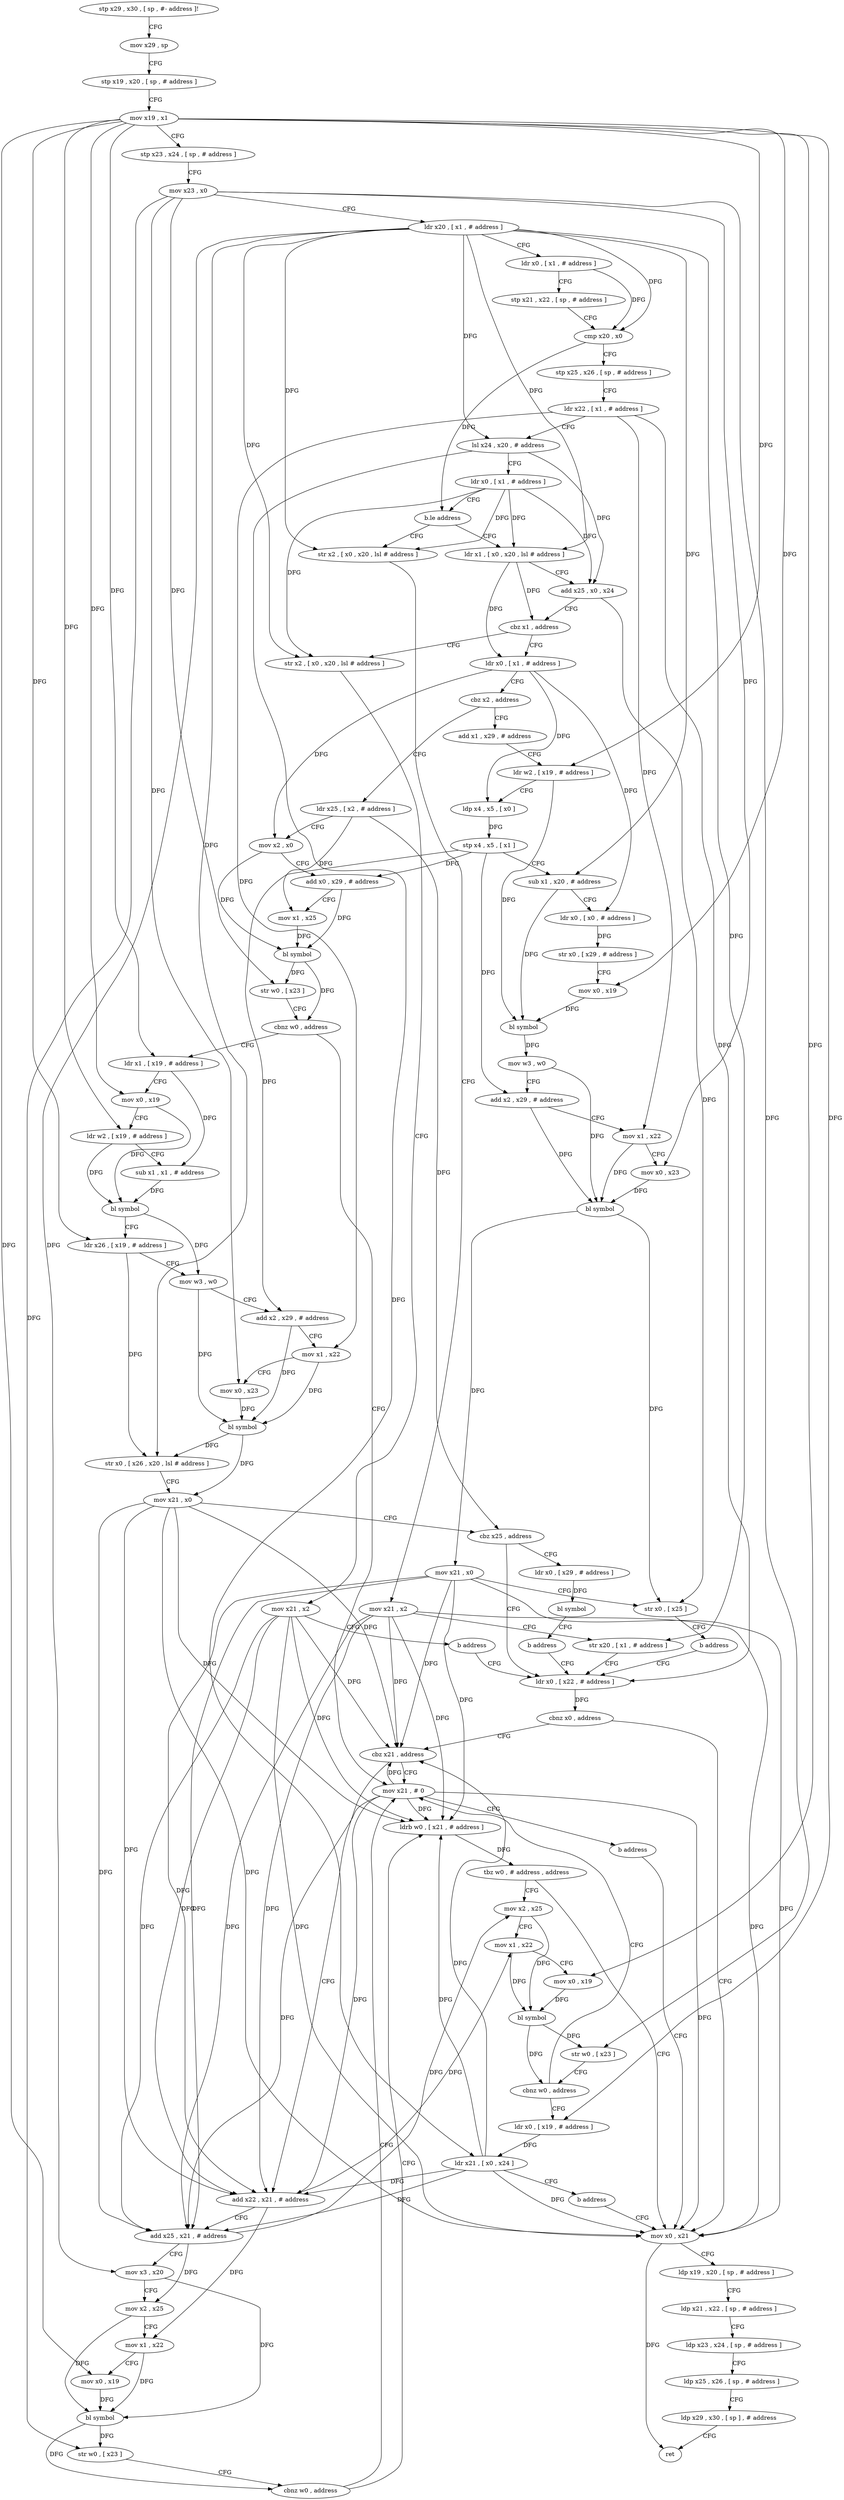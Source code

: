 digraph "func" {
"4392000" [label = "stp x29 , x30 , [ sp , #- address ]!" ]
"4392004" [label = "mov x29 , sp" ]
"4392008" [label = "stp x19 , x20 , [ sp , # address ]" ]
"4392012" [label = "mov x19 , x1" ]
"4392016" [label = "stp x23 , x24 , [ sp , # address ]" ]
"4392020" [label = "mov x23 , x0" ]
"4392024" [label = "ldr x20 , [ x1 , # address ]" ]
"4392028" [label = "ldr x0 , [ x1 , # address ]" ]
"4392032" [label = "stp x21 , x22 , [ sp , # address ]" ]
"4392036" [label = "cmp x20 , x0" ]
"4392040" [label = "stp x25 , x26 , [ sp , # address ]" ]
"4392044" [label = "ldr x22 , [ x1 , # address ]" ]
"4392048" [label = "lsl x24 , x20 , # address" ]
"4392052" [label = "ldr x0 , [ x1 , # address ]" ]
"4392056" [label = "b.le address" ]
"4392112" [label = "ldr x1 , [ x0 , x20 , lsl # address ]" ]
"4392060" [label = "str x2 , [ x0 , x20 , lsl # address ]" ]
"4392116" [label = "add x25 , x0 , x24" ]
"4392120" [label = "cbz x1 , address" ]
"4392232" [label = "str x2 , [ x0 , x20 , lsl # address ]" ]
"4392124" [label = "ldr x0 , [ x1 , # address ]" ]
"4392064" [label = "mov x21 , x2" ]
"4392068" [label = "str x20 , [ x1 , # address ]" ]
"4392072" [label = "ldr x0 , [ x22 , # address ]" ]
"4392236" [label = "mov x21 , x2" ]
"4392240" [label = "b address" ]
"4392128" [label = "cbz x2 , address" ]
"4392248" [label = "add x1 , x29 , # address" ]
"4392132" [label = "ldr x25 , [ x2 , # address ]" ]
"4392320" [label = "cbz x21 , address" ]
"4392408" [label = "mov x21 , # 0" ]
"4392324" [label = "add x22 , x21 , # address" ]
"4392080" [label = "mov x0 , x21" ]
"4392084" [label = "ldp x19 , x20 , [ sp , # address ]" ]
"4392088" [label = "ldp x21 , x22 , [ sp , # address ]" ]
"4392092" [label = "ldp x23 , x24 , [ sp , # address ]" ]
"4392096" [label = "ldp x25 , x26 , [ sp , # address ]" ]
"4392100" [label = "ldp x29 , x30 , [ sp ] , # address" ]
"4392104" [label = "ret" ]
"4392076" [label = "cbnz x0 , address" ]
"4392252" [label = "ldr w2 , [ x19 , # address ]" ]
"4392256" [label = "ldp x4 , x5 , [ x0 ]" ]
"4392260" [label = "stp x4 , x5 , [ x1 ]" ]
"4392264" [label = "sub x1 , x20 , # address" ]
"4392268" [label = "ldr x0 , [ x0 , # address ]" ]
"4392272" [label = "str x0 , [ x29 , # address ]" ]
"4392276" [label = "mov x0 , x19" ]
"4392280" [label = "bl symbol" ]
"4392284" [label = "mov w3 , w0" ]
"4392288" [label = "add x2 , x29 , # address" ]
"4392292" [label = "mov x1 , x22" ]
"4392296" [label = "mov x0 , x23" ]
"4392300" [label = "bl symbol" ]
"4392304" [label = "mov x21 , x0" ]
"4392308" [label = "str x0 , [ x25 ]" ]
"4392312" [label = "b address" ]
"4392136" [label = "mov x2 , x0" ]
"4392140" [label = "add x0 , x29 , # address" ]
"4392144" [label = "mov x1 , x25" ]
"4392148" [label = "bl symbol" ]
"4392152" [label = "str w0 , [ x23 ]" ]
"4392156" [label = "cbnz w0 , address" ]
"4392160" [label = "ldr x1 , [ x19 , # address ]" ]
"4392412" [label = "b address" ]
"4392328" [label = "add x25 , x21 , # address" ]
"4392332" [label = "mov x3 , x20" ]
"4392336" [label = "mov x2 , x25" ]
"4392340" [label = "mov x1 , x22" ]
"4392344" [label = "mov x0 , x19" ]
"4392348" [label = "bl symbol" ]
"4392352" [label = "str w0 , [ x23 ]" ]
"4392356" [label = "cbnz w0 , address" ]
"4392360" [label = "ldrb w0 , [ x21 , # address ]" ]
"4392164" [label = "mov x0 , x19" ]
"4392168" [label = "ldr w2 , [ x19 , # address ]" ]
"4392172" [label = "sub x1 , x1 , # address" ]
"4392176" [label = "bl symbol" ]
"4392180" [label = "ldr x26 , [ x19 , # address ]" ]
"4392184" [label = "mov w3 , w0" ]
"4392188" [label = "add x2 , x29 , # address" ]
"4392192" [label = "mov x1 , x22" ]
"4392196" [label = "mov x0 , x23" ]
"4392200" [label = "bl symbol" ]
"4392204" [label = "str x0 , [ x26 , x20 , lsl # address ]" ]
"4392208" [label = "mov x21 , x0" ]
"4392212" [label = "cbz x25 , address" ]
"4392216" [label = "ldr x0 , [ x29 , # address ]" ]
"4392364" [label = "tbz w0 , # address , address" ]
"4392368" [label = "mov x2 , x25" ]
"4392220" [label = "bl symbol" ]
"4392224" [label = "b address" ]
"4392372" [label = "mov x1 , x22" ]
"4392376" [label = "mov x0 , x19" ]
"4392380" [label = "bl symbol" ]
"4392384" [label = "str w0 , [ x23 ]" ]
"4392388" [label = "cbnz w0 , address" ]
"4392392" [label = "ldr x0 , [ x19 , # address ]" ]
"4392396" [label = "ldr x21 , [ x0 , x24 ]" ]
"4392400" [label = "b address" ]
"4392000" -> "4392004" [ label = "CFG" ]
"4392004" -> "4392008" [ label = "CFG" ]
"4392008" -> "4392012" [ label = "CFG" ]
"4392012" -> "4392016" [ label = "CFG" ]
"4392012" -> "4392252" [ label = "DFG" ]
"4392012" -> "4392276" [ label = "DFG" ]
"4392012" -> "4392160" [ label = "DFG" ]
"4392012" -> "4392164" [ label = "DFG" ]
"4392012" -> "4392168" [ label = "DFG" ]
"4392012" -> "4392180" [ label = "DFG" ]
"4392012" -> "4392344" [ label = "DFG" ]
"4392012" -> "4392376" [ label = "DFG" ]
"4392012" -> "4392392" [ label = "DFG" ]
"4392016" -> "4392020" [ label = "CFG" ]
"4392020" -> "4392024" [ label = "CFG" ]
"4392020" -> "4392296" [ label = "DFG" ]
"4392020" -> "4392152" [ label = "DFG" ]
"4392020" -> "4392196" [ label = "DFG" ]
"4392020" -> "4392352" [ label = "DFG" ]
"4392020" -> "4392384" [ label = "DFG" ]
"4392024" -> "4392028" [ label = "CFG" ]
"4392024" -> "4392036" [ label = "DFG" ]
"4392024" -> "4392048" [ label = "DFG" ]
"4392024" -> "4392112" [ label = "DFG" ]
"4392024" -> "4392060" [ label = "DFG" ]
"4392024" -> "4392068" [ label = "DFG" ]
"4392024" -> "4392232" [ label = "DFG" ]
"4392024" -> "4392264" [ label = "DFG" ]
"4392024" -> "4392204" [ label = "DFG" ]
"4392024" -> "4392332" [ label = "DFG" ]
"4392028" -> "4392032" [ label = "CFG" ]
"4392028" -> "4392036" [ label = "DFG" ]
"4392032" -> "4392036" [ label = "CFG" ]
"4392036" -> "4392040" [ label = "CFG" ]
"4392036" -> "4392056" [ label = "DFG" ]
"4392040" -> "4392044" [ label = "CFG" ]
"4392044" -> "4392048" [ label = "CFG" ]
"4392044" -> "4392072" [ label = "DFG" ]
"4392044" -> "4392292" [ label = "DFG" ]
"4392044" -> "4392192" [ label = "DFG" ]
"4392048" -> "4392052" [ label = "CFG" ]
"4392048" -> "4392116" [ label = "DFG" ]
"4392048" -> "4392396" [ label = "DFG" ]
"4392052" -> "4392056" [ label = "CFG" ]
"4392052" -> "4392112" [ label = "DFG" ]
"4392052" -> "4392116" [ label = "DFG" ]
"4392052" -> "4392060" [ label = "DFG" ]
"4392052" -> "4392232" [ label = "DFG" ]
"4392056" -> "4392112" [ label = "CFG" ]
"4392056" -> "4392060" [ label = "CFG" ]
"4392112" -> "4392116" [ label = "CFG" ]
"4392112" -> "4392120" [ label = "DFG" ]
"4392112" -> "4392124" [ label = "DFG" ]
"4392060" -> "4392064" [ label = "CFG" ]
"4392116" -> "4392120" [ label = "CFG" ]
"4392116" -> "4392308" [ label = "DFG" ]
"4392120" -> "4392232" [ label = "CFG" ]
"4392120" -> "4392124" [ label = "CFG" ]
"4392232" -> "4392236" [ label = "CFG" ]
"4392124" -> "4392128" [ label = "CFG" ]
"4392124" -> "4392256" [ label = "DFG" ]
"4392124" -> "4392268" [ label = "DFG" ]
"4392124" -> "4392136" [ label = "DFG" ]
"4392064" -> "4392068" [ label = "CFG" ]
"4392064" -> "4392320" [ label = "DFG" ]
"4392064" -> "4392080" [ label = "DFG" ]
"4392064" -> "4392324" [ label = "DFG" ]
"4392064" -> "4392328" [ label = "DFG" ]
"4392064" -> "4392360" [ label = "DFG" ]
"4392068" -> "4392072" [ label = "CFG" ]
"4392072" -> "4392076" [ label = "DFG" ]
"4392236" -> "4392240" [ label = "CFG" ]
"4392236" -> "4392320" [ label = "DFG" ]
"4392236" -> "4392080" [ label = "DFG" ]
"4392236" -> "4392324" [ label = "DFG" ]
"4392236" -> "4392328" [ label = "DFG" ]
"4392236" -> "4392360" [ label = "DFG" ]
"4392240" -> "4392072" [ label = "CFG" ]
"4392128" -> "4392248" [ label = "CFG" ]
"4392128" -> "4392132" [ label = "CFG" ]
"4392248" -> "4392252" [ label = "CFG" ]
"4392132" -> "4392136" [ label = "CFG" ]
"4392132" -> "4392144" [ label = "DFG" ]
"4392132" -> "4392212" [ label = "DFG" ]
"4392320" -> "4392408" [ label = "CFG" ]
"4392320" -> "4392324" [ label = "CFG" ]
"4392408" -> "4392412" [ label = "CFG" ]
"4392408" -> "4392320" [ label = "DFG" ]
"4392408" -> "4392080" [ label = "DFG" ]
"4392408" -> "4392324" [ label = "DFG" ]
"4392408" -> "4392328" [ label = "DFG" ]
"4392408" -> "4392360" [ label = "DFG" ]
"4392324" -> "4392328" [ label = "CFG" ]
"4392324" -> "4392340" [ label = "DFG" ]
"4392324" -> "4392372" [ label = "DFG" ]
"4392080" -> "4392084" [ label = "CFG" ]
"4392080" -> "4392104" [ label = "DFG" ]
"4392084" -> "4392088" [ label = "CFG" ]
"4392088" -> "4392092" [ label = "CFG" ]
"4392092" -> "4392096" [ label = "CFG" ]
"4392096" -> "4392100" [ label = "CFG" ]
"4392100" -> "4392104" [ label = "CFG" ]
"4392076" -> "4392320" [ label = "CFG" ]
"4392076" -> "4392080" [ label = "CFG" ]
"4392252" -> "4392256" [ label = "CFG" ]
"4392252" -> "4392280" [ label = "DFG" ]
"4392256" -> "4392260" [ label = "DFG" ]
"4392260" -> "4392264" [ label = "CFG" ]
"4392260" -> "4392288" [ label = "DFG" ]
"4392260" -> "4392140" [ label = "DFG" ]
"4392260" -> "4392188" [ label = "DFG" ]
"4392264" -> "4392268" [ label = "CFG" ]
"4392264" -> "4392280" [ label = "DFG" ]
"4392268" -> "4392272" [ label = "DFG" ]
"4392272" -> "4392276" [ label = "CFG" ]
"4392276" -> "4392280" [ label = "DFG" ]
"4392280" -> "4392284" [ label = "DFG" ]
"4392284" -> "4392288" [ label = "CFG" ]
"4392284" -> "4392300" [ label = "DFG" ]
"4392288" -> "4392292" [ label = "CFG" ]
"4392288" -> "4392300" [ label = "DFG" ]
"4392292" -> "4392296" [ label = "CFG" ]
"4392292" -> "4392300" [ label = "DFG" ]
"4392296" -> "4392300" [ label = "DFG" ]
"4392300" -> "4392304" [ label = "DFG" ]
"4392300" -> "4392308" [ label = "DFG" ]
"4392304" -> "4392308" [ label = "CFG" ]
"4392304" -> "4392320" [ label = "DFG" ]
"4392304" -> "4392080" [ label = "DFG" ]
"4392304" -> "4392324" [ label = "DFG" ]
"4392304" -> "4392328" [ label = "DFG" ]
"4392304" -> "4392360" [ label = "DFG" ]
"4392308" -> "4392312" [ label = "CFG" ]
"4392312" -> "4392072" [ label = "CFG" ]
"4392136" -> "4392140" [ label = "CFG" ]
"4392136" -> "4392148" [ label = "DFG" ]
"4392140" -> "4392144" [ label = "CFG" ]
"4392140" -> "4392148" [ label = "DFG" ]
"4392144" -> "4392148" [ label = "DFG" ]
"4392148" -> "4392152" [ label = "DFG" ]
"4392148" -> "4392156" [ label = "DFG" ]
"4392152" -> "4392156" [ label = "CFG" ]
"4392156" -> "4392408" [ label = "CFG" ]
"4392156" -> "4392160" [ label = "CFG" ]
"4392160" -> "4392164" [ label = "CFG" ]
"4392160" -> "4392172" [ label = "DFG" ]
"4392412" -> "4392080" [ label = "CFG" ]
"4392328" -> "4392332" [ label = "CFG" ]
"4392328" -> "4392336" [ label = "DFG" ]
"4392328" -> "4392368" [ label = "DFG" ]
"4392332" -> "4392336" [ label = "CFG" ]
"4392332" -> "4392348" [ label = "DFG" ]
"4392336" -> "4392340" [ label = "CFG" ]
"4392336" -> "4392348" [ label = "DFG" ]
"4392340" -> "4392344" [ label = "CFG" ]
"4392340" -> "4392348" [ label = "DFG" ]
"4392344" -> "4392348" [ label = "DFG" ]
"4392348" -> "4392352" [ label = "DFG" ]
"4392348" -> "4392356" [ label = "DFG" ]
"4392352" -> "4392356" [ label = "CFG" ]
"4392356" -> "4392408" [ label = "CFG" ]
"4392356" -> "4392360" [ label = "CFG" ]
"4392360" -> "4392364" [ label = "DFG" ]
"4392164" -> "4392168" [ label = "CFG" ]
"4392164" -> "4392176" [ label = "DFG" ]
"4392168" -> "4392172" [ label = "CFG" ]
"4392168" -> "4392176" [ label = "DFG" ]
"4392172" -> "4392176" [ label = "DFG" ]
"4392176" -> "4392180" [ label = "CFG" ]
"4392176" -> "4392184" [ label = "DFG" ]
"4392180" -> "4392184" [ label = "CFG" ]
"4392180" -> "4392204" [ label = "DFG" ]
"4392184" -> "4392188" [ label = "CFG" ]
"4392184" -> "4392200" [ label = "DFG" ]
"4392188" -> "4392192" [ label = "CFG" ]
"4392188" -> "4392200" [ label = "DFG" ]
"4392192" -> "4392196" [ label = "CFG" ]
"4392192" -> "4392200" [ label = "DFG" ]
"4392196" -> "4392200" [ label = "DFG" ]
"4392200" -> "4392204" [ label = "DFG" ]
"4392200" -> "4392208" [ label = "DFG" ]
"4392204" -> "4392208" [ label = "CFG" ]
"4392208" -> "4392212" [ label = "CFG" ]
"4392208" -> "4392320" [ label = "DFG" ]
"4392208" -> "4392080" [ label = "DFG" ]
"4392208" -> "4392324" [ label = "DFG" ]
"4392208" -> "4392328" [ label = "DFG" ]
"4392208" -> "4392360" [ label = "DFG" ]
"4392212" -> "4392072" [ label = "CFG" ]
"4392212" -> "4392216" [ label = "CFG" ]
"4392216" -> "4392220" [ label = "DFG" ]
"4392364" -> "4392080" [ label = "CFG" ]
"4392364" -> "4392368" [ label = "CFG" ]
"4392368" -> "4392372" [ label = "CFG" ]
"4392368" -> "4392380" [ label = "DFG" ]
"4392220" -> "4392224" [ label = "CFG" ]
"4392224" -> "4392072" [ label = "CFG" ]
"4392372" -> "4392376" [ label = "CFG" ]
"4392372" -> "4392380" [ label = "DFG" ]
"4392376" -> "4392380" [ label = "DFG" ]
"4392380" -> "4392384" [ label = "DFG" ]
"4392380" -> "4392388" [ label = "DFG" ]
"4392384" -> "4392388" [ label = "CFG" ]
"4392388" -> "4392408" [ label = "CFG" ]
"4392388" -> "4392392" [ label = "CFG" ]
"4392392" -> "4392396" [ label = "DFG" ]
"4392396" -> "4392400" [ label = "CFG" ]
"4392396" -> "4392320" [ label = "DFG" ]
"4392396" -> "4392080" [ label = "DFG" ]
"4392396" -> "4392324" [ label = "DFG" ]
"4392396" -> "4392328" [ label = "DFG" ]
"4392396" -> "4392360" [ label = "DFG" ]
"4392400" -> "4392080" [ label = "CFG" ]
}
